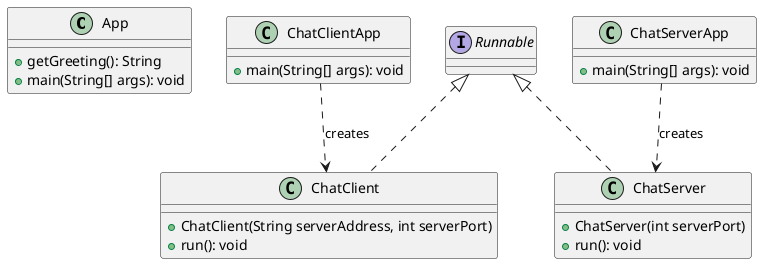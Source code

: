 @startuml Chat Application

class App {
  +getGreeting(): String
  +main(String[] args): void
}

class ChatClient implements Runnable {
  +ChatClient(String serverAddress, int serverPort)
  +run(): void
}

class ChatClientApp {
  +main(String[] args): void
}

class ChatServer implements Runnable {
  +ChatServer(int serverPort)
  +run(): void
}

class ChatServerApp {
  +main(String[] args): void
}

ChatClientApp ..> ChatClient : creates
ChatServerApp ..> ChatServer : creates

@enduml